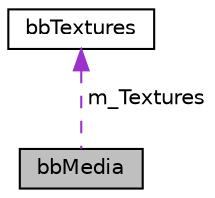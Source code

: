 digraph "bbMedia"
{
 // LATEX_PDF_SIZE
  edge [fontname="Helvetica",fontsize="10",labelfontname="Helvetica",labelfontsize="10"];
  node [fontname="Helvetica",fontsize="10",shape=record];
  Node1 [label="bbMedia",height=0.2,width=0.4,color="black", fillcolor="grey75", style="filled", fontcolor="black",tooltip="bbMedia stores all of the graphics, etc needed to display everything drawn to the screen,..."];
  Node2 -> Node1 [dir="back",color="darkorchid3",fontsize="10",style="dashed",label=" m_Textures" ,fontname="Helvetica"];
  Node2 [label="bbTextures",height=0.2,width=0.4,color="black", fillcolor="white", style="filled",URL="$structbbTextures.html",tooltip="sfTexture is define in SFML as raw pixel data bbTextures is a container for sfTextures"];
}

